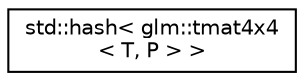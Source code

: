 digraph "Graphical Class Hierarchy"
{
  edge [fontname="Helvetica",fontsize="10",labelfontname="Helvetica",labelfontsize="10"];
  node [fontname="Helvetica",fontsize="10",shape=record];
  rankdir="LR";
  Node1 [label="std::hash\< glm::tmat4x4\l\< T, P \> \>",height=0.2,width=0.4,color="black", fillcolor="white", style="filled",URL="$structstd_1_1hash_3_01glm_1_1tmat4x4_3_01T_00_01P_01_4_01_4.html"];
}

